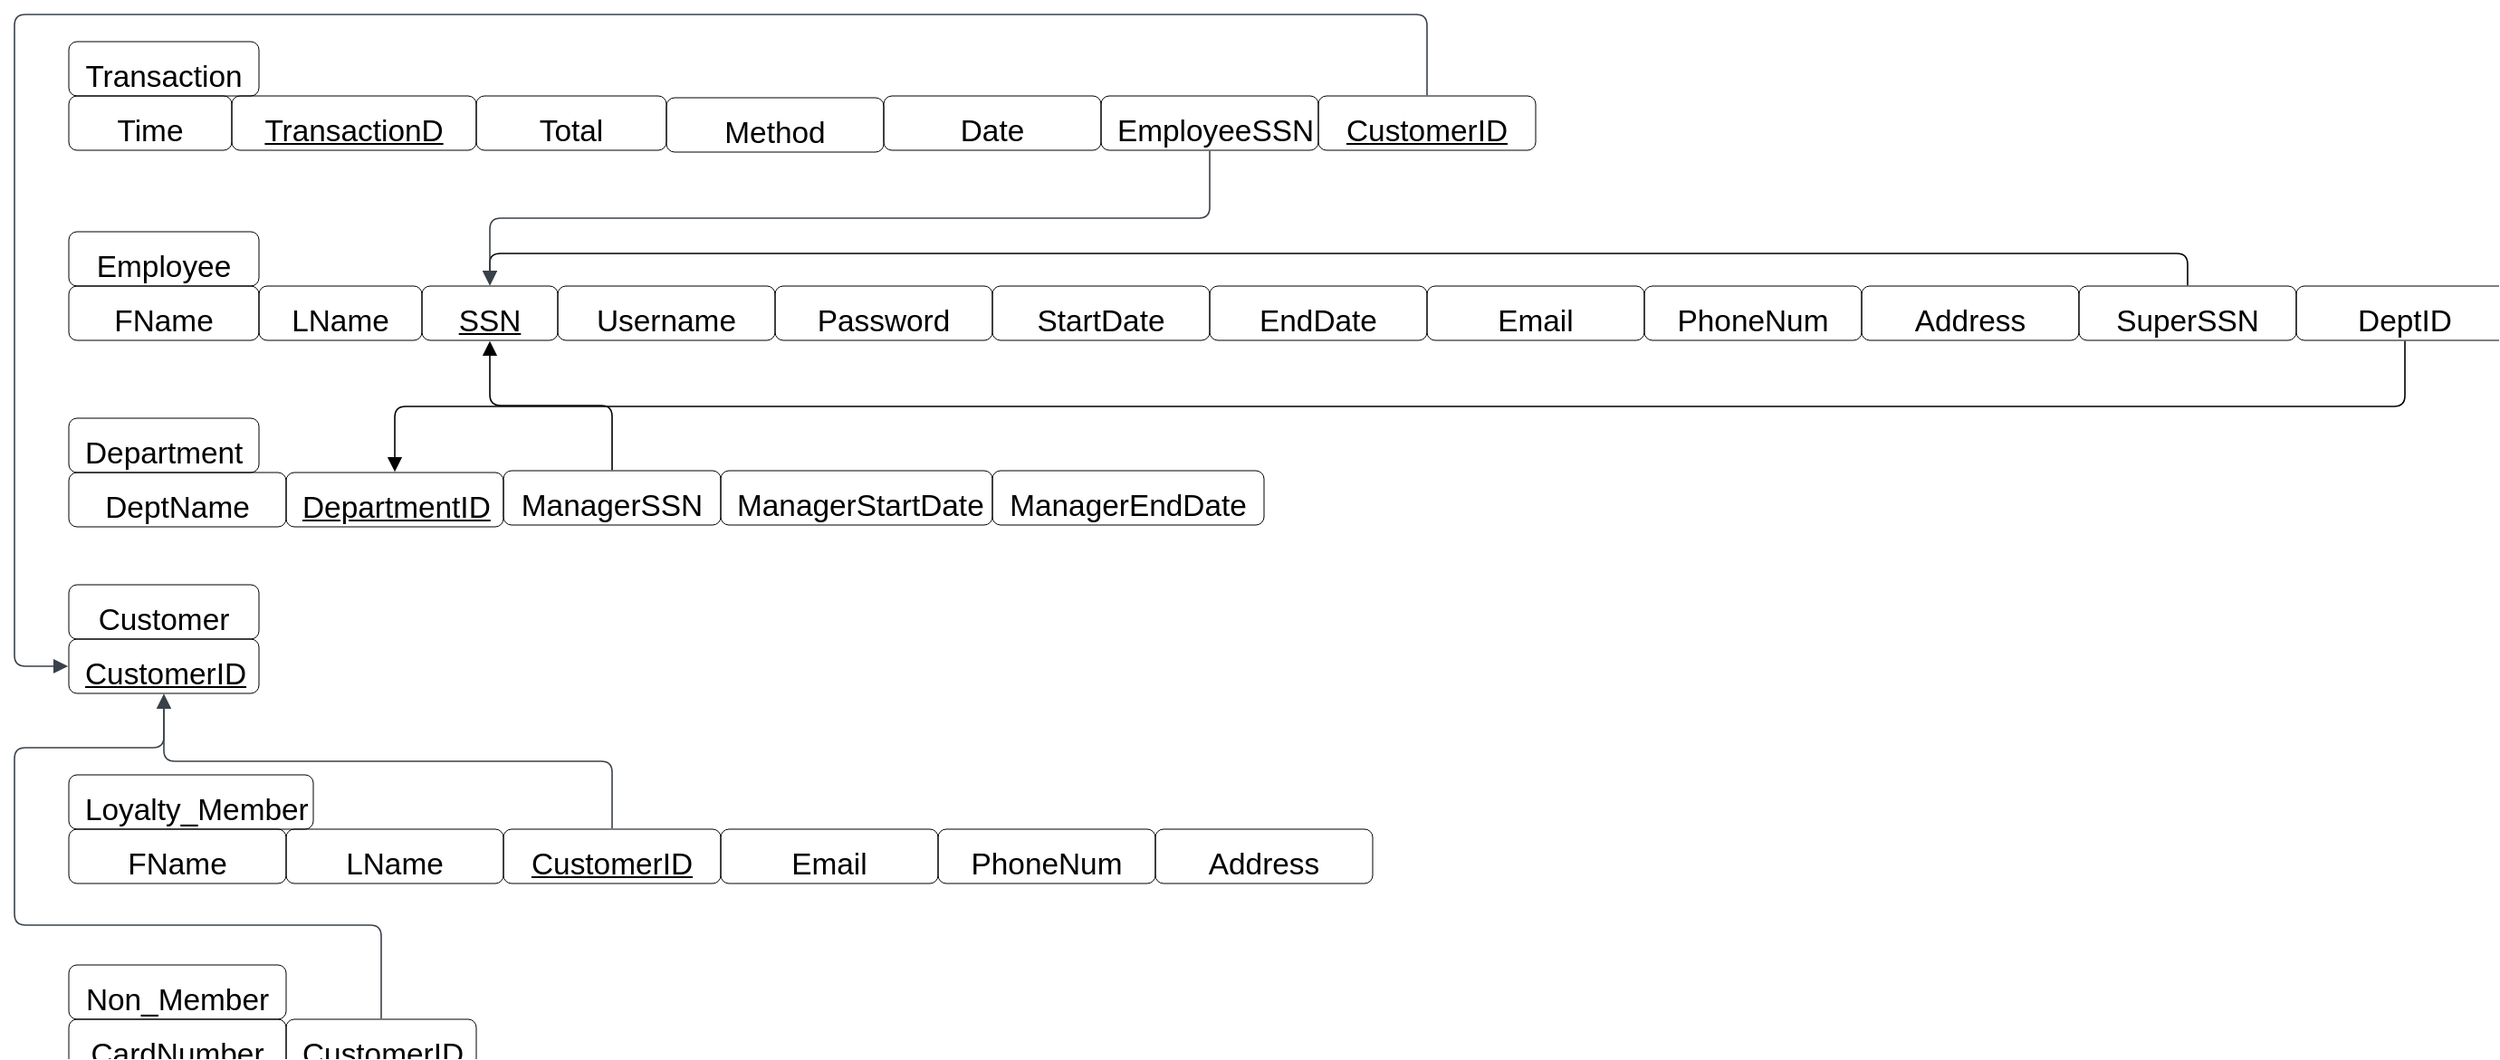 <mxfile version="24.0.3" type="github">
  <diagram name="Page-1" id="0L31x0JCxt3D-X1f87Kg">
    <mxGraphModel dx="1730" dy="468" grid="1" gridSize="10" guides="1" tooltips="1" connect="1" arrows="1" fold="1" page="1" pageScale="1" pageWidth="850" pageHeight="1100" math="0" shadow="0">
      <root>
        <mxCell id="0" />
        <mxCell id="1" parent="0" />
        <mxCell id="UhTZSJDojapIAJncs3Ie-1" value="Transaction" style="html=1;overflow=block;blockSpacing=1;whiteSpace=wrap;fontSize=16.7;spacing=9;strokeColor=#000000;rounded=1;absoluteArcSize=1;arcSize=9;fillColor=none;strokeWidth=NaN;lucidId=Yq1gV6EMWY4y;" vertex="1" parent="1">
          <mxGeometry x="-450" y="150" width="105" height="30" as="geometry" />
        </mxCell>
        <mxCell id="UhTZSJDojapIAJncs3Ie-2" value="Employee" style="html=1;overflow=block;blockSpacing=1;whiteSpace=wrap;fontSize=16.7;spacing=9;strokeColor=#000000;rounded=1;absoluteArcSize=1;arcSize=9;fillColor=none;strokeWidth=NaN;lucidId=8q1gLRhdCn5E;" vertex="1" parent="1">
          <mxGeometry x="-450" y="255" width="105" height="30" as="geometry" />
        </mxCell>
        <mxCell id="UhTZSJDojapIAJncs3Ie-3" value="TransactionD" style="html=1;overflow=block;blockSpacing=1;whiteSpace=wrap;fontSize=16.7;fontStyle=4;spacing=9;strokeColor=#000000;rounded=1;absoluteArcSize=1;arcSize=9;fillColor=none;strokeWidth=NaN;lucidId=nqdhqJ0Y.3lQ;" vertex="1" parent="1">
          <mxGeometry x="-360" y="180" width="135" height="30" as="geometry" />
        </mxCell>
        <mxCell id="UhTZSJDojapIAJncs3Ie-4" value="Total" style="html=1;overflow=block;blockSpacing=1;whiteSpace=wrap;fontSize=16.7;spacing=9;strokeColor=#000000;rounded=1;absoluteArcSize=1;arcSize=9;fillColor=none;strokeWidth=NaN;lucidId=XqdhWP~b3AbX;" vertex="1" parent="1">
          <mxGeometry x="-225" y="180" width="105" height="30" as="geometry" />
        </mxCell>
        <mxCell id="UhTZSJDojapIAJncs3Ie-5" value="Method" style="html=1;overflow=block;blockSpacing=1;whiteSpace=wrap;fontSize=16.7;spacing=9;strokeColor=#000000;rounded=1;absoluteArcSize=1;arcSize=9;fillColor=none;strokeWidth=NaN;lucidId=6qdhl-m-eXuS;" vertex="1" parent="1">
          <mxGeometry x="-120" y="181" width="120" height="30" as="geometry" />
        </mxCell>
        <mxCell id="UhTZSJDojapIAJncs3Ie-6" value="Date" style="html=1;overflow=block;blockSpacing=1;whiteSpace=wrap;fontSize=16.7;spacing=9;strokeColor=#000000;rounded=1;absoluteArcSize=1;arcSize=9;fillColor=none;strokeWidth=NaN;lucidId=~qdhrhmJoSZu;" vertex="1" parent="1">
          <mxGeometry y="180" width="120" height="30" as="geometry" />
        </mxCell>
        <mxCell id="UhTZSJDojapIAJncs3Ie-7" value="Username" style="html=1;overflow=block;blockSpacing=1;whiteSpace=wrap;fontSize=16.7;spacing=9;strokeColor=#000000;rounded=1;absoluteArcSize=1;arcSize=9;fillColor=none;strokeWidth=NaN;lucidId=AZwh2IDCZcRk;" vertex="1" parent="1">
          <mxGeometry x="-180" y="285" width="120" height="30" as="geometry" />
        </mxCell>
        <mxCell id="UhTZSJDojapIAJncs3Ie-8" value="Password" style="html=1;overflow=block;blockSpacing=1;whiteSpace=wrap;fontSize=16.7;spacing=9;strokeColor=#000000;rounded=1;absoluteArcSize=1;arcSize=9;fillColor=none;strokeWidth=NaN;lucidId=AZwheVHke3oi;" vertex="1" parent="1">
          <mxGeometry x="-60" y="285" width="120" height="30" as="geometry" />
        </mxCell>
        <mxCell id="UhTZSJDojapIAJncs3Ie-9" value="StartDate" style="html=1;overflow=block;blockSpacing=1;whiteSpace=wrap;fontSize=16.7;spacing=9;strokeColor=#000000;rounded=1;absoluteArcSize=1;arcSize=9;fillColor=none;strokeWidth=NaN;lucidId=AZwhyjKMd5gG;" vertex="1" parent="1">
          <mxGeometry x="60" y="285" width="120" height="30" as="geometry" />
        </mxCell>
        <mxCell id="UhTZSJDojapIAJncs3Ie-10" value="EndDate" style="html=1;overflow=block;blockSpacing=1;whiteSpace=wrap;fontSize=16.7;spacing=9;strokeColor=#000000;rounded=1;absoluteArcSize=1;arcSize=9;fillColor=none;strokeWidth=NaN;lucidId=AZwhG_EfR~ET;" vertex="1" parent="1">
          <mxGeometry x="180" y="285" width="120" height="30" as="geometry" />
        </mxCell>
        <mxCell id="UhTZSJDojapIAJncs3Ie-11" value="Email" style="html=1;overflow=block;blockSpacing=1;whiteSpace=wrap;fontSize=16.7;spacing=9;strokeColor=#000000;rounded=1;absoluteArcSize=1;arcSize=9;fillColor=none;strokeWidth=NaN;lucidId=V0whcvL906yf;" vertex="1" parent="1">
          <mxGeometry x="300" y="285" width="120" height="30" as="geometry" />
        </mxCell>
        <mxCell id="UhTZSJDojapIAJncs3Ie-12" value="PhoneNum" style="html=1;overflow=block;blockSpacing=1;whiteSpace=wrap;fontSize=16.7;spacing=9;strokeColor=#000000;rounded=1;absoluteArcSize=1;arcSize=9;fillColor=none;strokeWidth=NaN;lucidId=80whD2hbYg2R;" vertex="1" parent="1">
          <mxGeometry x="420" y="285" width="120" height="30" as="geometry" />
        </mxCell>
        <mxCell id="UhTZSJDojapIAJncs3Ie-13" value="Address" style="html=1;overflow=block;blockSpacing=1;whiteSpace=wrap;fontSize=16.7;spacing=9;strokeColor=#000000;rounded=1;absoluteArcSize=1;arcSize=9;fillColor=none;strokeWidth=NaN;lucidId=x1who70yaUuA;" vertex="1" parent="1">
          <mxGeometry x="540" y="285" width="120" height="30" as="geometry" />
        </mxCell>
        <mxCell id="UhTZSJDojapIAJncs3Ie-14" value="LName" style="html=1;overflow=block;blockSpacing=1;whiteSpace=wrap;fontSize=16.7;spacing=9;strokeColor=#000000;rounded=1;absoluteArcSize=1;arcSize=9;fillColor=none;strokeWidth=NaN;lucidId=q3whD~-cCgUx;" vertex="1" parent="1">
          <mxGeometry x="-345" y="285" width="90" height="30" as="geometry" />
        </mxCell>
        <mxCell id="UhTZSJDojapIAJncs3Ie-15" value="FName" style="html=1;overflow=block;blockSpacing=1;whiteSpace=wrap;fontSize=16.7;spacing=9;strokeColor=#000000;rounded=1;absoluteArcSize=1;arcSize=9;fillColor=none;strokeWidth=NaN;lucidId=s3whrYaogn3L;" vertex="1" parent="1">
          <mxGeometry x="-450" y="285" width="105" height="30" as="geometry" />
        </mxCell>
        <mxCell id="UhTZSJDojapIAJncs3Ie-16" value="Department" style="html=1;overflow=block;blockSpacing=1;whiteSpace=wrap;fontSize=16.7;spacing=9;strokeColor=#000000;rounded=1;absoluteArcSize=1;arcSize=9;fillColor=none;strokeWidth=NaN;lucidId=V7whF-TBnMT7;" vertex="1" parent="1">
          <mxGeometry x="-450" y="358" width="105" height="30" as="geometry" />
        </mxCell>
        <mxCell id="UhTZSJDojapIAJncs3Ie-17" value="DepartmentID" style="html=1;overflow=block;blockSpacing=1;whiteSpace=wrap;fontSize=16.7;fontStyle=4;spacing=9;strokeColor=#000000;rounded=1;absoluteArcSize=1;arcSize=9;fillColor=none;strokeWidth=NaN;lucidId=V7whpLSgJsBF;" vertex="1" parent="1">
          <mxGeometry x="-330" y="388" width="120" height="30" as="geometry" />
        </mxCell>
        <mxCell id="UhTZSJDojapIAJncs3Ie-18" value="SuperSSN" style="html=1;overflow=block;blockSpacing=1;whiteSpace=wrap;fontSize=16.7;spacing=9;strokeColor=#000000;rounded=1;absoluteArcSize=1;arcSize=9;fillColor=none;strokeWidth=NaN;lucidId=Zdxho9hIk2cQ;" vertex="1" parent="1">
          <mxGeometry x="660" y="285" width="120" height="30" as="geometry" />
        </mxCell>
        <mxCell id="UhTZSJDojapIAJncs3Ie-19" value="DeptID" style="html=1;overflow=block;blockSpacing=1;whiteSpace=wrap;fontSize=16.7;spacing=9;strokeColor=#000000;rounded=1;absoluteArcSize=1;arcSize=9;fillColor=none;strokeWidth=NaN;lucidId=Wexh.4-Y-VP3;" vertex="1" parent="1">
          <mxGeometry x="780" y="285" width="120" height="30" as="geometry" />
        </mxCell>
        <mxCell id="UhTZSJDojapIAJncs3Ie-20" value="ManagerSSN" style="html=1;overflow=block;blockSpacing=1;whiteSpace=wrap;fontSize=16.7;spacing=9;strokeColor=#000000;rounded=1;absoluteArcSize=1;arcSize=9;fillColor=none;strokeWidth=NaN;lucidId=MhxhNHQ4AL._;" vertex="1" parent="1">
          <mxGeometry x="-210" y="387" width="120" height="30" as="geometry" />
        </mxCell>
        <mxCell id="UhTZSJDojapIAJncs3Ie-21" value="ManagerStartDate" style="html=1;overflow=block;blockSpacing=1;whiteSpace=wrap;fontSize=16.7;spacing=9;strokeColor=#000000;rounded=1;absoluteArcSize=1;arcSize=9;fillColor=none;strokeWidth=NaN;lucidId=0hxhVE2IZeMM;" vertex="1" parent="1">
          <mxGeometry x="-90" y="387" width="150" height="30" as="geometry" />
        </mxCell>
        <mxCell id="UhTZSJDojapIAJncs3Ie-22" value="ManagerEndDate" style="html=1;overflow=block;blockSpacing=1;whiteSpace=wrap;fontSize=16.7;spacing=9;strokeColor=#000000;rounded=1;absoluteArcSize=1;arcSize=9;fillColor=none;strokeWidth=NaN;lucidId=gixhGlueWvre;" vertex="1" parent="1">
          <mxGeometry x="60" y="387" width="150" height="30" as="geometry" />
        </mxCell>
        <mxCell id="UhTZSJDojapIAJncs3Ie-23" value="DeptName" style="html=1;overflow=block;blockSpacing=1;whiteSpace=wrap;fontSize=16.7;spacing=9;strokeColor=#000000;rounded=1;absoluteArcSize=1;arcSize=9;fillColor=none;strokeWidth=NaN;lucidId=AjxhQKYyx75y;" vertex="1" parent="1">
          <mxGeometry x="-450" y="388" width="120" height="30" as="geometry" />
        </mxCell>
        <mxCell id="UhTZSJDojapIAJncs3Ie-24" value="SSN" style="html=1;overflow=block;blockSpacing=1;whiteSpace=wrap;fontSize=16.7;fontStyle=4;spacing=9;strokeColor=#000000;rounded=1;absoluteArcSize=1;arcSize=9;fillColor=none;strokeWidth=NaN;lucidId=0jxhKDyI0.M3;" vertex="1" parent="1">
          <mxGeometry x="-255" y="285" width="75" height="30" as="geometry" />
        </mxCell>
        <mxCell id="UhTZSJDojapIAJncs3Ie-25" value="" style="html=1;jettySize=18;whiteSpace=wrap;fontSize=13;strokeColor=#000000;strokeOpacity=100;strokeWidth=0.8;rounded=1;arcSize=12;edgeStyle=orthogonalEdgeStyle;startArrow=none;endArrow=block;endFill=1;exitX=0.5;exitY=-0.012;exitPerimeter=0;entryX=0.5;entryY=-0.012;entryPerimeter=0;lucidId=1kxhruS2P8~f;" edge="1" parent="1" source="UhTZSJDojapIAJncs3Ie-18" target="UhTZSJDojapIAJncs3Ie-24">
          <mxGeometry width="100" height="100" relative="1" as="geometry">
            <Array as="points" />
          </mxGeometry>
        </mxCell>
        <mxCell id="UhTZSJDojapIAJncs3Ie-26" value="" style="html=1;jettySize=18;whiteSpace=wrap;fontSize=13;strokeColor=#000000;strokeOpacity=100;strokeWidth=0.8;rounded=1;arcSize=12;edgeStyle=orthogonalEdgeStyle;startArrow=none;endArrow=block;endFill=1;exitX=0.5;exitY=-0.012;exitPerimeter=0;entryX=0.5;entryY=1.012;entryPerimeter=0;lucidId=7kxh3mrra-k9;" edge="1" parent="1" source="UhTZSJDojapIAJncs3Ie-20" target="UhTZSJDojapIAJncs3Ie-24">
          <mxGeometry width="100" height="100" relative="1" as="geometry">
            <Array as="points" />
          </mxGeometry>
        </mxCell>
        <mxCell id="UhTZSJDojapIAJncs3Ie-27" value="" style="html=1;jettySize=18;whiteSpace=wrap;fontSize=13;strokeColor=#000000;strokeOpacity=100;strokeWidth=0.8;rounded=1;arcSize=12;edgeStyle=orthogonalEdgeStyle;startArrow=none;endArrow=block;endFill=1;exitX=0.5;exitY=1.012;exitPerimeter=0;entryX=0.5;entryY=-0.012;entryPerimeter=0;lucidId=YlxhlqVjebws;" edge="1" parent="1" source="UhTZSJDojapIAJncs3Ie-19" target="UhTZSJDojapIAJncs3Ie-17">
          <mxGeometry width="100" height="100" relative="1" as="geometry">
            <Array as="points" />
          </mxGeometry>
        </mxCell>
        <mxCell id="UhTZSJDojapIAJncs3Ie-28" value="EmployeeSSN" style="html=1;overflow=block;blockSpacing=1;whiteSpace=wrap;fontSize=16.7;spacing=9;strokeColor=#000000;rounded=1;absoluteArcSize=1;arcSize=9;fillColor=none;strokeWidth=NaN;lucidId=xmxhDJ.Iz-fq;" vertex="1" parent="1">
          <mxGeometry x="120" y="180" width="120" height="30" as="geometry" />
        </mxCell>
        <mxCell id="UhTZSJDojapIAJncs3Ie-29" value="" style="html=1;jettySize=18;whiteSpace=wrap;fontSize=13;strokeColor=#3a414a;strokeOpacity=100;strokeWidth=0.8;rounded=1;arcSize=12;edgeStyle=orthogonalEdgeStyle;startArrow=none;endArrow=block;endFill=1;exitX=0.5;exitY=1.012;exitPerimeter=0;entryX=0.5;entryY=-0.012;entryPerimeter=0;lucidId=NmxhPEVHiZgi;" edge="1" parent="1" source="UhTZSJDojapIAJncs3Ie-28" target="UhTZSJDojapIAJncs3Ie-24">
          <mxGeometry width="100" height="100" relative="1" as="geometry">
            <Array as="points" />
          </mxGeometry>
        </mxCell>
        <mxCell id="UhTZSJDojapIAJncs3Ie-30" value="Time" style="html=1;overflow=block;blockSpacing=1;whiteSpace=wrap;fontSize=16.7;spacing=9;strokeColor=#000000;rounded=1;absoluteArcSize=1;arcSize=9;fillColor=none;strokeWidth=NaN;lucidId=_mxhJ_ihVAgu;" vertex="1" parent="1">
          <mxGeometry x="-450" y="180" width="90" height="30" as="geometry" />
        </mxCell>
        <mxCell id="UhTZSJDojapIAJncs3Ie-31" value="Customer" style="html=1;overflow=block;blockSpacing=1;whiteSpace=wrap;fontSize=16.7;spacing=9;strokeColor=#000000;rounded=1;absoluteArcSize=1;arcSize=9;fillColor=none;strokeWidth=NaN;lucidId=npxh0uyaCyRX;" vertex="1" parent="1">
          <mxGeometry x="-450" y="450" width="105" height="30" as="geometry" />
        </mxCell>
        <mxCell id="UhTZSJDojapIAJncs3Ie-32" value="CustomerID" style="html=1;overflow=block;blockSpacing=1;whiteSpace=wrap;fontSize=16.7;fontStyle=4;spacing=9;strokeColor=#000000;rounded=1;absoluteArcSize=1;arcSize=9;fillColor=none;strokeWidth=NaN;lucidId=npxhJ9xA.a8S;" vertex="1" parent="1">
          <mxGeometry x="-450" y="480" width="105" height="30" as="geometry" />
        </mxCell>
        <mxCell id="UhTZSJDojapIAJncs3Ie-33" value="CustomerID" style="html=1;overflow=block;blockSpacing=1;whiteSpace=wrap;fontSize=16.7;fontStyle=4;spacing=9;strokeColor=#000000;rounded=1;absoluteArcSize=1;arcSize=9;fillColor=none;strokeWidth=NaN;lucidId=VxxhelrvtAOZ;" vertex="1" parent="1">
          <mxGeometry x="240" y="180" width="120" height="30" as="geometry" />
        </mxCell>
        <mxCell id="UhTZSJDojapIAJncs3Ie-34" value="" style="html=1;jettySize=18;whiteSpace=wrap;fontSize=13;strokeColor=#3a414a;strokeOpacity=100;strokeWidth=0.8;rounded=1;arcSize=12;edgeStyle=orthogonalEdgeStyle;startArrow=none;endArrow=block;endFill=1;exitX=0.5;exitY=-0.012;exitPerimeter=0;entryX=-0.004;entryY=0.5;entryPerimeter=0;lucidId=5yxh2ec2hhG.;" edge="1" parent="1" source="UhTZSJDojapIAJncs3Ie-33" target="UhTZSJDojapIAJncs3Ie-32">
          <mxGeometry width="100" height="100" relative="1" as="geometry">
            <Array as="points">
              <mxPoint x="300" y="135" />
              <mxPoint x="-480" y="135" />
              <mxPoint x="-480" y="495" />
            </Array>
          </mxGeometry>
        </mxCell>
        <mxCell id="UhTZSJDojapIAJncs3Ie-35" value="Loyalty_Member" style="html=1;overflow=block;blockSpacing=1;whiteSpace=wrap;fontSize=16.7;spacing=9;strokeColor=#000000;rounded=1;absoluteArcSize=1;arcSize=9;fillColor=none;strokeWidth=NaN;lucidId=xzxhjnQ1tvcg;" vertex="1" parent="1">
          <mxGeometry x="-450" y="555" width="135" height="30" as="geometry" />
        </mxCell>
        <mxCell id="UhTZSJDojapIAJncs3Ie-36" value="FName" style="html=1;overflow=block;blockSpacing=1;whiteSpace=wrap;fontSize=16.7;spacing=9;strokeColor=#000000;rounded=1;absoluteArcSize=1;arcSize=9;fillColor=none;strokeWidth=NaN;lucidId=xzxhWytjlxNh;" vertex="1" parent="1">
          <mxGeometry x="-450" y="585" width="120" height="30" as="geometry" />
        </mxCell>
        <mxCell id="UhTZSJDojapIAJncs3Ie-37" value="Non_Member" style="html=1;overflow=block;blockSpacing=1;whiteSpace=wrap;fontSize=16.7;spacing=9;strokeColor=#000000;rounded=1;absoluteArcSize=1;arcSize=9;fillColor=none;strokeWidth=NaN;lucidId=Dzxh1Jxs_7~j;" vertex="1" parent="1">
          <mxGeometry x="-450" y="660" width="120" height="30" as="geometry" />
        </mxCell>
        <mxCell id="UhTZSJDojapIAJncs3Ie-38" value="CardNumber" style="html=1;overflow=block;blockSpacing=1;whiteSpace=wrap;fontSize=16.7;spacing=9;strokeColor=#000000;rounded=1;absoluteArcSize=1;arcSize=9;fillColor=none;strokeWidth=NaN;lucidId=Dzxh0kTM7rri;" vertex="1" parent="1">
          <mxGeometry x="-450" y="690" width="120" height="30" as="geometry" />
        </mxCell>
        <mxCell id="UhTZSJDojapIAJncs3Ie-39" value="LName" style="html=1;overflow=block;blockSpacing=1;whiteSpace=wrap;fontSize=16.7;spacing=9;strokeColor=#000000;rounded=1;absoluteArcSize=1;arcSize=9;fillColor=none;strokeWidth=NaN;lucidId=vAxhLIw62uAn;" vertex="1" parent="1">
          <mxGeometry x="-330" y="585" width="120" height="30" as="geometry" />
        </mxCell>
        <mxCell id="UhTZSJDojapIAJncs3Ie-40" value="CustomerID" style="html=1;overflow=block;blockSpacing=1;whiteSpace=wrap;fontSize=16.7;fontStyle=4;spacing=9;strokeColor=#000000;rounded=1;absoluteArcSize=1;arcSize=9;fillColor=none;strokeWidth=NaN;lucidId=LAxh5~vAwySv;" vertex="1" parent="1">
          <mxGeometry x="-210" y="585" width="120" height="30" as="geometry" />
        </mxCell>
        <mxCell id="UhTZSJDojapIAJncs3Ie-41" value="CustomerID" style="html=1;overflow=block;blockSpacing=1;whiteSpace=wrap;fontSize=16.7;fontStyle=4;spacing=9;strokeColor=#000000;rounded=1;absoluteArcSize=1;arcSize=9;fillColor=none;strokeWidth=NaN;lucidId=dCxhb27nLF8R;" vertex="1" parent="1">
          <mxGeometry x="-330" y="690" width="105" height="30" as="geometry" />
        </mxCell>
        <mxCell id="UhTZSJDojapIAJncs3Ie-42" value="" style="html=1;jettySize=18;whiteSpace=wrap;fontSize=13;strokeColor=#3a414a;strokeOpacity=100;strokeWidth=0.8;rounded=1;arcSize=12;edgeStyle=orthogonalEdgeStyle;startArrow=none;endArrow=block;endFill=1;exitX=0.5;exitY=-0.012;exitPerimeter=0;entryX=0.5;entryY=1.012;entryPerimeter=0;lucidId=RCxhN35hZL.2;" edge="1" parent="1" source="UhTZSJDojapIAJncs3Ie-41" target="UhTZSJDojapIAJncs3Ie-32">
          <mxGeometry width="100" height="100" relative="1" as="geometry">
            <Array as="points">
              <mxPoint x="-277" y="638" />
              <mxPoint x="-480" y="638" />
              <mxPoint x="-480" y="540" />
              <mxPoint x="-397" y="540" />
            </Array>
          </mxGeometry>
        </mxCell>
        <mxCell id="UhTZSJDojapIAJncs3Ie-43" value="Email" style="html=1;overflow=block;blockSpacing=1;whiteSpace=wrap;fontSize=16.7;spacing=9;strokeColor=#000000;rounded=1;absoluteArcSize=1;arcSize=9;fillColor=none;strokeWidth=NaN;lucidId=pExhsK3yjRsr;" vertex="1" parent="1">
          <mxGeometry x="-90" y="585" width="120" height="30" as="geometry" />
        </mxCell>
        <mxCell id="UhTZSJDojapIAJncs3Ie-44" value="PhoneNum" style="html=1;overflow=block;blockSpacing=1;whiteSpace=wrap;fontSize=16.7;spacing=9;strokeColor=#000000;rounded=1;absoluteArcSize=1;arcSize=9;fillColor=none;strokeWidth=NaN;lucidId=pExhnXIh9gMP;" vertex="1" parent="1">
          <mxGeometry x="30" y="585" width="120" height="30" as="geometry" />
        </mxCell>
        <mxCell id="UhTZSJDojapIAJncs3Ie-45" value="Address" style="html=1;overflow=block;blockSpacing=1;whiteSpace=wrap;fontSize=16.7;spacing=9;strokeColor=#000000;rounded=1;absoluteArcSize=1;arcSize=9;fillColor=none;strokeWidth=NaN;lucidId=pExhKP2ixfmc;" vertex="1" parent="1">
          <mxGeometry x="150" y="585" width="120" height="30" as="geometry" />
        </mxCell>
        <mxCell id="UhTZSJDojapIAJncs3Ie-46" value="" style="html=1;jettySize=18;whiteSpace=wrap;fontSize=13;strokeColor=#3a414a;strokeOpacity=100;strokeWidth=0.8;rounded=1;arcSize=12;edgeStyle=orthogonalEdgeStyle;startArrow=none;endArrow=block;endFill=1;exitX=0.5;exitY=-0.012;exitPerimeter=0;entryX=0.5;entryY=1.012;entryPerimeter=0;lucidId=kIxhHnmVdXt_;" edge="1" parent="1" source="UhTZSJDojapIAJncs3Ie-40" target="UhTZSJDojapIAJncs3Ie-32">
          <mxGeometry width="100" height="100" relative="1" as="geometry">
            <Array as="points" />
          </mxGeometry>
        </mxCell>
      </root>
    </mxGraphModel>
  </diagram>
</mxfile>
